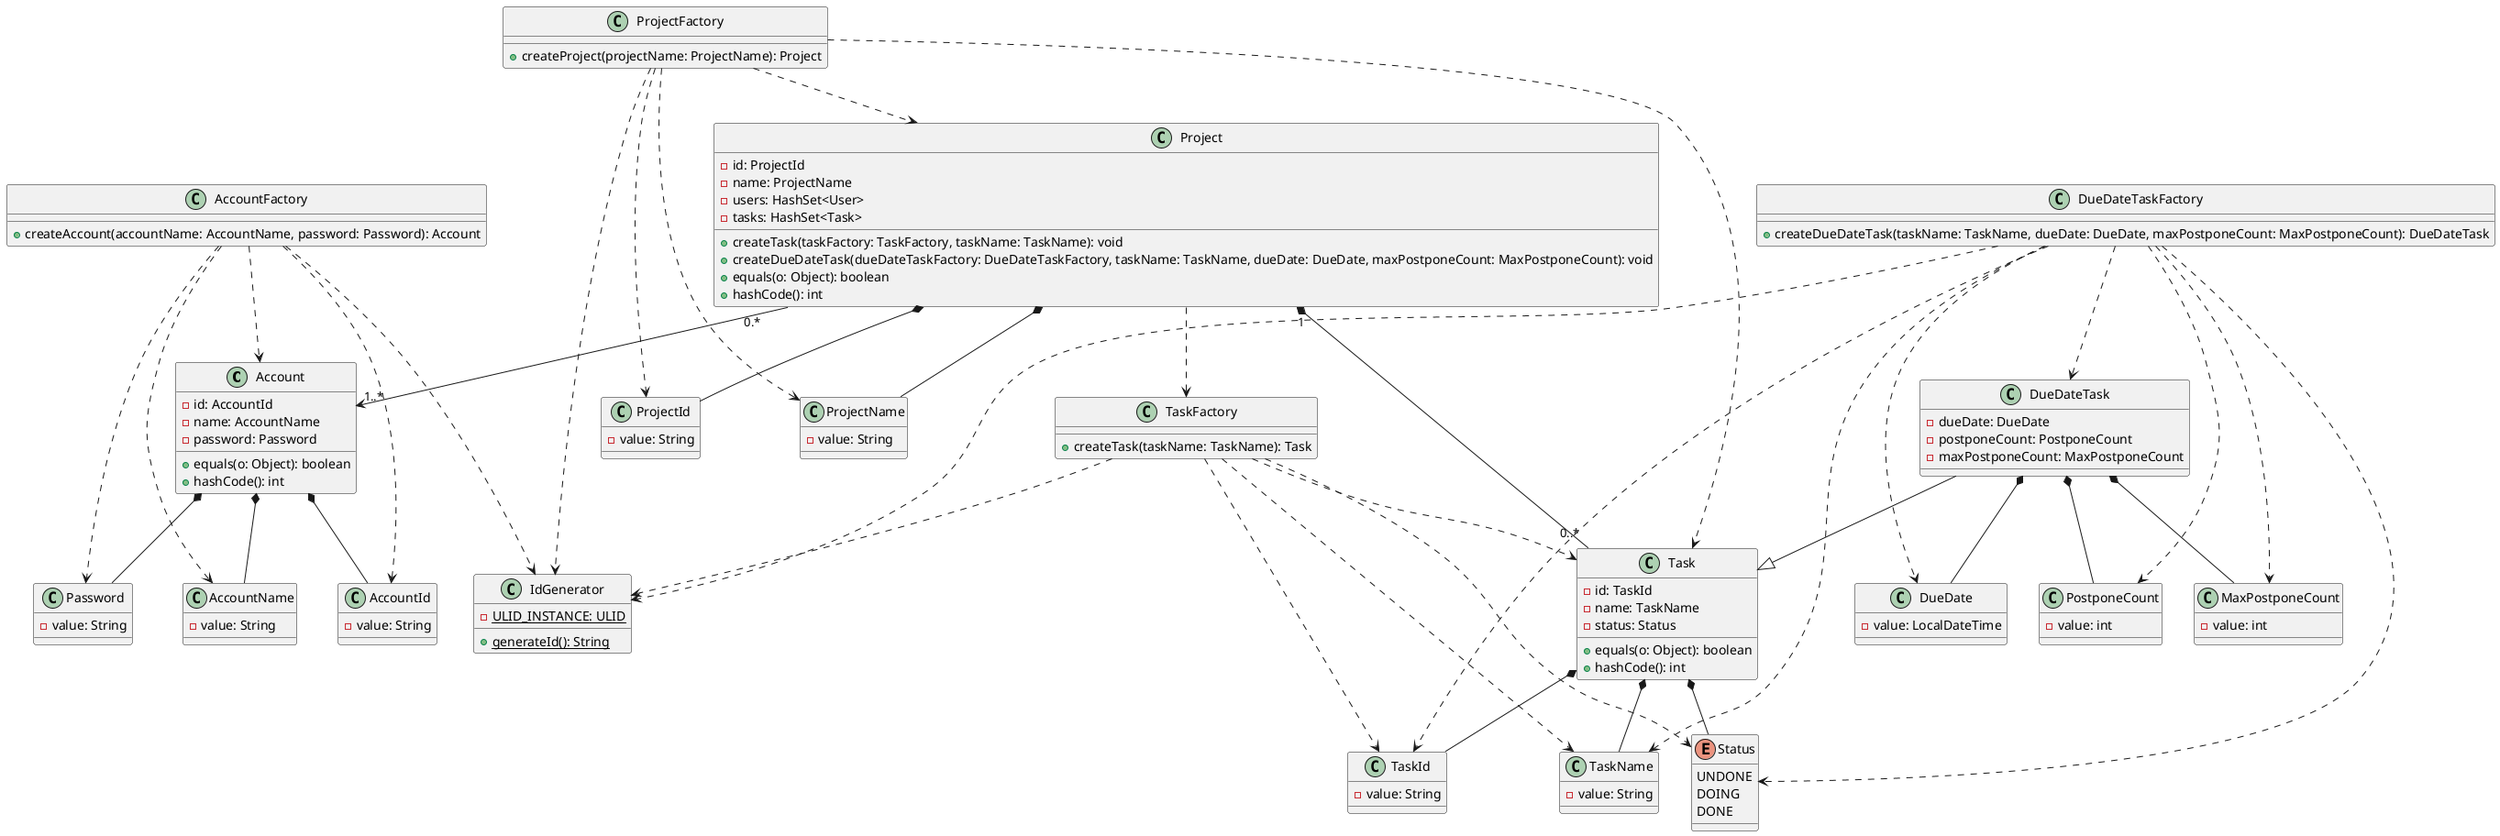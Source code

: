 @startuml
class Account {
  - id: AccountId
  - name: AccountName
  - password: Password
  + equals(o: Object): boolean
  + hashCode(): int
}

class AccountId {
  - value: String
}

class AccountName {
  - value: String
}

class Password {
  - value: String
}

class AccountFactory {
  + createAccount(accountName: AccountName, password: Password): Account
}

class Project {
  - id: ProjectId
  - name: ProjectName
  - users: HashSet<User>
  - tasks: HashSet<Task>
  + createTask(taskFactory: TaskFactory, taskName: TaskName): void
  + createDueDateTask(dueDateTaskFactory: DueDateTaskFactory, taskName: TaskName, dueDate: DueDate, maxPostponeCount: MaxPostponeCount): void
  + equals(o: Object): boolean
  + hashCode(): int
}

class ProjectId {
  - value: String
}

class ProjectName {
  - value: String
}

class ProjectFactory {
  + createProject(projectName: ProjectName): Project
}

class Task {
  - id: TaskId
  - name: TaskName
  - status: Status
  + equals(o: Object): boolean
  + hashCode(): int
}

class TaskId {
  - value: String
}

class TaskName {
  - value: String
}

enum Status {
  UNDONE
  DOING
  DONE
}

class TaskFactory {
  + createTask(taskName: TaskName): Task
}

class DueDateTask {
  - dueDate: DueDate
  - postponeCount: PostponeCount
  - maxPostponeCount: MaxPostponeCount
}

class DueDate {
  - value: LocalDateTime
}

class PostponeCount {
  - value: int
}

class MaxPostponeCount {
  - value: int
}

class DueDateTaskFactory {
  + createDueDateTask(taskName: TaskName, dueDate: DueDate, maxPostponeCount: MaxPostponeCount): DueDateTask
}

class IdGenerator {
  {static} - ULID_INSTANCE: ULID
  {static} + generateId(): String
}

Account *-- AccountId
Account *-- AccountName
Account *-- Password
AccountFactory ..> Account
AccountFactory ..> AccountId
AccountFactory ..> IdGenerator
AccountFactory ..> AccountName
AccountFactory ..> Password
Project *-- ProjectId
Project *-- ProjectName
Project "0.*" --> "1..*" Account
Project "1" *-- "0..*" Task
Project ..> TaskFactory
ProjectFactory ..> Project
ProjectFactory ..> ProjectId
ProjectFactory ..> IdGenerator
ProjectFactory ..> ProjectName
ProjectFactory ..> Task
Task *-- TaskId
Task *-- TaskName
Task *-- Status
TaskFactory ..> Task
TaskFactory ..> TaskId
TaskFactory ..> IdGenerator
TaskFactory ..> TaskName
TaskFactory ..> Status
DueDateTask --|> Task
DueDateTask *-- DueDate
DueDateTask *-- PostponeCount
DueDateTask *-- MaxPostponeCount
DueDateTaskFactory ..> DueDateTask
DueDateTaskFactory ..> TaskId
DueDateTaskFactory ..> IdGenerator
DueDateTaskFactory ..> TaskName
DueDateTaskFactory ..> Status
DueDateTaskFactory ..> DueDate
DueDateTaskFactory ..> PostponeCount
DueDateTaskFactory ..> MaxPostponeCount
@enduml
